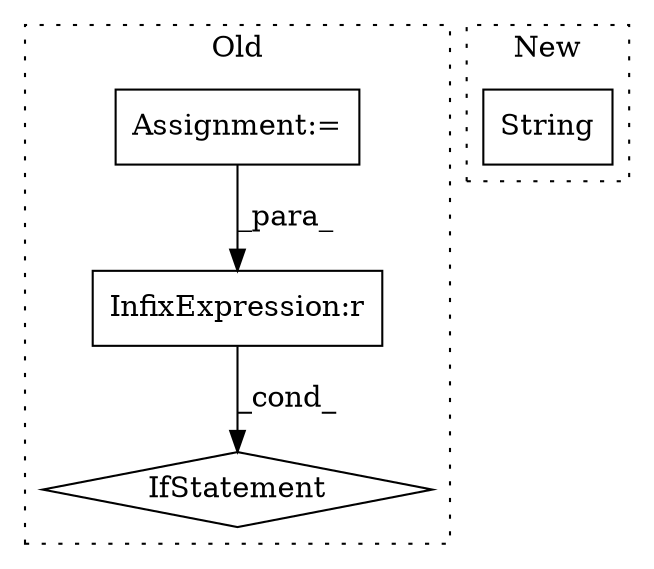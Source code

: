 digraph G {
subgraph cluster0 {
1 [label="IfStatement" a="25" s="2791,2803" l="4,2" shape="diamond"];
3 [label="Assignment:=" a="7" s="2755" l="1" shape="box"];
4 [label="InfixExpression:r" a="27" s="2798" l="4" shape="box"];
label = "Old";
style="dotted";
}
subgraph cluster1 {
2 [label="String" a="32" s="3592,3613" l="7,1" shape="box"];
label = "New";
style="dotted";
}
3 -> 4 [label="_para_"];
4 -> 1 [label="_cond_"];
}